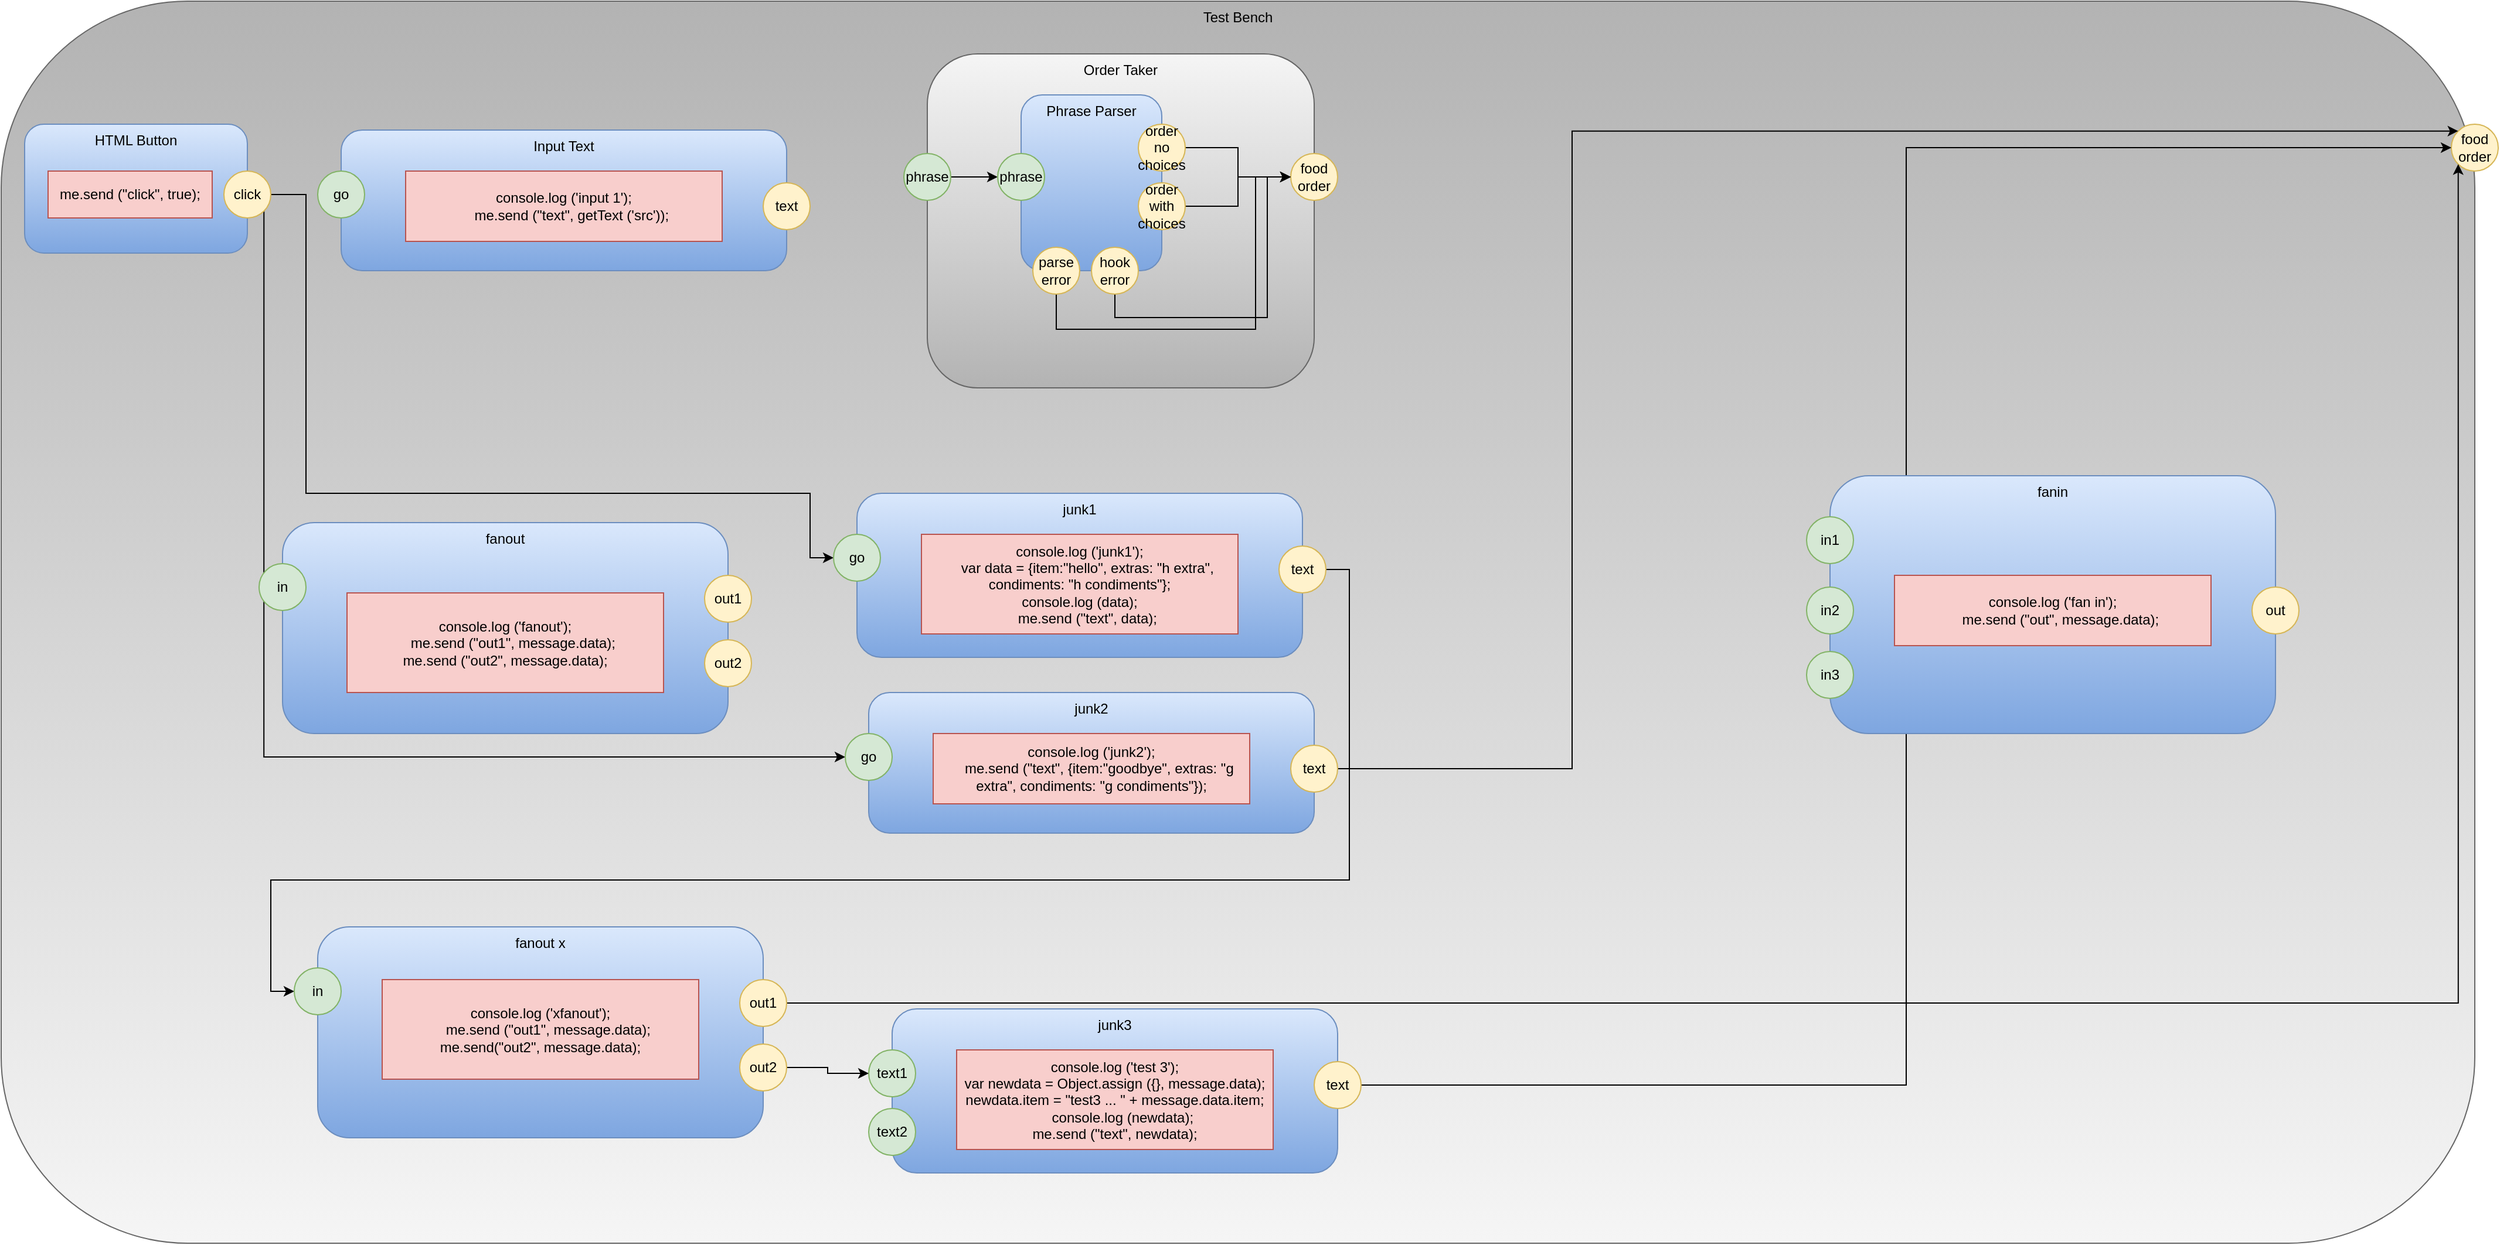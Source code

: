 <mxfile version="14.6.13" type="device"><diagram id="fo9xvGcHm88d3B_x5weG" name="testbench"><mxGraphModel dx="1460" dy="1662" grid="1" gridSize="10" guides="1" tooltips="1" connect="1" arrows="1" fold="1" page="1" pageScale="1" pageWidth="1100" pageHeight="850" math="0" shadow="0"><root><mxCell id="0"/><mxCell id="1" parent="0"/><mxCell id="TovHJiwwyZonmQ_bTznv-1" value="Test Bench" style="rounded=1;whiteSpace=wrap;html=1;horizontal=1;verticalAlign=top;gradientColor=#b3b3b3;fillColor=#f5f5f5;strokeColor=#666666;gradientDirection=north;" parent="1" vertex="1"><mxGeometry x="40" y="-780" width="2110" height="1060" as="geometry"/></mxCell><mxCell id="TovHJiwwyZonmQ_bTznv-2" value="Order Taker" style="rounded=1;whiteSpace=wrap;html=1;horizontal=1;verticalAlign=top;fillColor=#f5f5f5;strokeColor=#666666;gradientColor=#b3b3b3;" parent="1" vertex="1"><mxGeometry x="830" y="-735" width="330" height="285" as="geometry"/></mxCell><mxCell id="TovHJiwwyZonmQ_bTznv-7" value="food order" style="ellipse;whiteSpace=wrap;html=1;aspect=fixed;fillColor=#fff2cc;strokeColor=#d6b656;" parent="1" vertex="1"><mxGeometry x="1140" y="-650" width="40" height="40" as="geometry"/></mxCell><mxCell id="8fRTBHWT1LMxwT7S_JYk-12" style="edgeStyle=orthogonalEdgeStyle;rounded=0;orthogonalLoop=1;jettySize=auto;html=1;exitX=1;exitY=0.5;exitDx=0;exitDy=0;" parent="1" source="TovHJiwwyZonmQ_bTznv-10" target="8fRTBHWT1LMxwT7S_JYk-4" edge="1"><mxGeometry relative="1" as="geometry"/></mxCell><mxCell id="TovHJiwwyZonmQ_bTznv-10" value="phrase" style="ellipse;whiteSpace=wrap;html=1;aspect=fixed;fillColor=#d5e8d4;strokeColor=#82b366;" parent="1" vertex="1"><mxGeometry x="810" y="-650" width="40" height="40" as="geometry"/></mxCell><mxCell id="TovHJiwwyZonmQ_bTznv-13" value="HTML Button" style="rounded=1;whiteSpace=wrap;html=1;fillColor=#dae8fc;strokeColor=#6c8ebf;gradientColor=#7ea6e0;verticalAlign=top;" parent="1" vertex="1"><mxGeometry x="60" y="-675" width="190" height="110" as="geometry"/></mxCell><mxCell id="lLxG6PJgcpTXuLp3OtVY-76" style="edgeStyle=orthogonalEdgeStyle;rounded=0;orthogonalLoop=1;jettySize=auto;html=1;exitX=1;exitY=0.5;exitDx=0;exitDy=0;entryX=0;entryY=0.5;entryDx=0;entryDy=0;" edge="1" parent="1" source="TovHJiwwyZonmQ_bTznv-15" target="lLxG6PJgcpTXuLp3OtVY-25"><mxGeometry relative="1" as="geometry"><Array as="points"><mxPoint x="300" y="-615"/><mxPoint x="300" y="-360"/><mxPoint x="730" y="-360"/><mxPoint x="730" y="-305"/></Array></mxGeometry></mxCell><mxCell id="lLxG6PJgcpTXuLp3OtVY-77" style="edgeStyle=orthogonalEdgeStyle;rounded=0;orthogonalLoop=1;jettySize=auto;html=1;exitX=1;exitY=1;exitDx=0;exitDy=0;entryX=0;entryY=0.5;entryDx=0;entryDy=0;" edge="1" parent="1" source="TovHJiwwyZonmQ_bTznv-15" target="lLxG6PJgcpTXuLp3OtVY-32"><mxGeometry relative="1" as="geometry"><Array as="points"><mxPoint x="264" y="-135"/></Array></mxGeometry></mxCell><mxCell id="TovHJiwwyZonmQ_bTznv-15" value="click" style="ellipse;whiteSpace=wrap;html=1;aspect=fixed;fillColor=#fff2cc;strokeColor=#d6b656;" parent="1" vertex="1"><mxGeometry x="230" y="-635" width="40" height="40" as="geometry"/></mxCell><mxCell id="TovHJiwwyZonmQ_bTznv-16" value="Input Text" style="rounded=1;whiteSpace=wrap;html=1;fillColor=#dae8fc;strokeColor=#6c8ebf;gradientColor=#7ea6e0;verticalAlign=top;" parent="1" vertex="1"><mxGeometry x="330" y="-670" width="380" height="120" as="geometry"/></mxCell><mxCell id="TovHJiwwyZonmQ_bTznv-18" value="text" style="ellipse;whiteSpace=wrap;html=1;aspect=fixed;fillColor=#fff2cc;strokeColor=#d6b656;" parent="1" vertex="1"><mxGeometry x="690" y="-625" width="40" height="40" as="geometry"/></mxCell><mxCell id="TovHJiwwyZonmQ_bTznv-21" value="go" style="ellipse;whiteSpace=wrap;html=1;aspect=fixed;fillColor=#d5e8d4;strokeColor=#82b366;" parent="1" vertex="1"><mxGeometry x="310" y="-635" width="40" height="40" as="geometry"/></mxCell><mxCell id="TovHJiwwyZonmQ_bTznv-22" value="food order" style="ellipse;whiteSpace=wrap;html=1;aspect=fixed;fillColor=#fff2cc;strokeColor=#d6b656;" parent="1" vertex="1"><mxGeometry x="2130" y="-675" width="40" height="40" as="geometry"/></mxCell><mxCell id="8fRTBHWT1LMxwT7S_JYk-1" value="Phrase Parser" style="rounded=1;whiteSpace=wrap;html=1;gradientColor=#7ea6e0;fillColor=#dae8fc;strokeColor=#6c8ebf;verticalAlign=top;" parent="1" vertex="1"><mxGeometry x="910" y="-700" width="120" height="150" as="geometry"/></mxCell><mxCell id="8fRTBHWT1LMxwT7S_JYk-10" style="edgeStyle=orthogonalEdgeStyle;rounded=0;orthogonalLoop=1;jettySize=auto;html=1;exitX=1;exitY=0.5;exitDx=0;exitDy=0;" parent="1" source="8fRTBHWT1LMxwT7S_JYk-3" target="TovHJiwwyZonmQ_bTznv-7" edge="1"><mxGeometry relative="1" as="geometry"/></mxCell><mxCell id="8fRTBHWT1LMxwT7S_JYk-3" value="order no choices" style="ellipse;whiteSpace=wrap;html=1;aspect=fixed;fillColor=#fff2cc;strokeColor=#d6b656;" parent="1" vertex="1"><mxGeometry x="1010" y="-675" width="40" height="40" as="geometry"/></mxCell><mxCell id="8fRTBHWT1LMxwT7S_JYk-4" value="phrase" style="ellipse;whiteSpace=wrap;html=1;aspect=fixed;fillColor=#d5e8d4;strokeColor=#82b366;" parent="1" vertex="1"><mxGeometry x="890" y="-650" width="40" height="40" as="geometry"/></mxCell><mxCell id="8fRTBHWT1LMxwT7S_JYk-11" style="edgeStyle=orthogonalEdgeStyle;rounded=0;orthogonalLoop=1;jettySize=auto;html=1;exitX=1;exitY=0.5;exitDx=0;exitDy=0;" parent="1" source="8fRTBHWT1LMxwT7S_JYk-7" target="TovHJiwwyZonmQ_bTznv-7" edge="1"><mxGeometry relative="1" as="geometry"/></mxCell><mxCell id="8fRTBHWT1LMxwT7S_JYk-7" value="order with choices" style="ellipse;whiteSpace=wrap;html=1;aspect=fixed;fillColor=#fff2cc;strokeColor=#d6b656;" parent="1" vertex="1"><mxGeometry x="1010" y="-625" width="40" height="40" as="geometry"/></mxCell><mxCell id="SeB8fdTa3E1rDPtpntBL-6" style="edgeStyle=orthogonalEdgeStyle;rounded=0;orthogonalLoop=1;jettySize=auto;html=1;exitX=0.5;exitY=1;exitDx=0;exitDy=0;entryX=0;entryY=0.5;entryDx=0;entryDy=0;" parent="1" source="8fRTBHWT1LMxwT7S_JYk-8" target="TovHJiwwyZonmQ_bTznv-7" edge="1"><mxGeometry relative="1" as="geometry"><Array as="points"><mxPoint x="940" y="-500"/><mxPoint x="1110" y="-500"/><mxPoint x="1110" y="-630"/></Array></mxGeometry></mxCell><mxCell id="8fRTBHWT1LMxwT7S_JYk-8" value="parse error" style="ellipse;whiteSpace=wrap;html=1;aspect=fixed;fillColor=#fff2cc;strokeColor=#d6b656;" parent="1" vertex="1"><mxGeometry x="920" y="-570" width="40" height="40" as="geometry"/></mxCell><mxCell id="SeB8fdTa3E1rDPtpntBL-5" style="edgeStyle=orthogonalEdgeStyle;rounded=0;orthogonalLoop=1;jettySize=auto;html=1;exitX=0.5;exitY=1;exitDx=0;exitDy=0;entryX=0;entryY=0.5;entryDx=0;entryDy=0;" parent="1" source="8fRTBHWT1LMxwT7S_JYk-9" target="TovHJiwwyZonmQ_bTznv-7" edge="1"><mxGeometry relative="1" as="geometry"><Array as="points"><mxPoint x="990" y="-510"/><mxPoint x="1120" y="-510"/><mxPoint x="1120" y="-630"/></Array></mxGeometry></mxCell><mxCell id="8fRTBHWT1LMxwT7S_JYk-9" value="hook error" style="ellipse;whiteSpace=wrap;html=1;aspect=fixed;fillColor=#fff2cc;strokeColor=#d6b656;" parent="1" vertex="1"><mxGeometry x="970" y="-570" width="40" height="40" as="geometry"/></mxCell><mxCell id="d2PD9pr8LVU-TdM-kRBD-1" value="me.send (&quot;click&quot;, true);" style="rounded=0;whiteSpace=wrap;html=1;fillColor=#f8cecc;strokeColor=#b85450;" parent="1" vertex="1"><mxGeometry x="80" y="-635" width="140" height="40" as="geometry"/></mxCell><mxCell id="d2PD9pr8LVU-TdM-kRBD-3" value="&lt;div&gt;console.log ('input 1');&lt;/div&gt;&lt;div&gt;&amp;nbsp; &amp;nbsp; me.send (&quot;text&quot;, getText ('src'));&lt;/div&gt;" style="rounded=0;whiteSpace=wrap;html=1;fillColor=#f8cecc;strokeColor=#b85450;" parent="1" vertex="1"><mxGeometry x="385" y="-635" width="270" height="60" as="geometry"/></mxCell><mxCell id="lLxG6PJgcpTXuLp3OtVY-23" value="junk1" style="rounded=1;whiteSpace=wrap;html=1;fillColor=#dae8fc;strokeColor=#6c8ebf;gradientColor=#7ea6e0;verticalAlign=top;" vertex="1" parent="1"><mxGeometry x="770" y="-360" width="380" height="140" as="geometry"/></mxCell><mxCell id="lLxG6PJgcpTXuLp3OtVY-57" style="edgeStyle=orthogonalEdgeStyle;rounded=0;orthogonalLoop=1;jettySize=auto;html=1;exitX=1;exitY=0.5;exitDx=0;exitDy=0;entryX=0;entryY=0.5;entryDx=0;entryDy=0;" edge="1" parent="1" source="lLxG6PJgcpTXuLp3OtVY-24" target="lLxG6PJgcpTXuLp3OtVY-54"><mxGeometry relative="1" as="geometry"><Array as="points"><mxPoint x="1190" y="-295"/><mxPoint x="1190" y="-30"/><mxPoint x="270" y="-30"/><mxPoint x="270" y="65"/></Array></mxGeometry></mxCell><mxCell id="lLxG6PJgcpTXuLp3OtVY-24" value="text" style="ellipse;whiteSpace=wrap;html=1;aspect=fixed;fillColor=#fff2cc;strokeColor=#d6b656;" vertex="1" parent="1"><mxGeometry x="1130" y="-315" width="40" height="40" as="geometry"/></mxCell><mxCell id="lLxG6PJgcpTXuLp3OtVY-25" value="go" style="ellipse;whiteSpace=wrap;html=1;aspect=fixed;fillColor=#d5e8d4;strokeColor=#82b366;" vertex="1" parent="1"><mxGeometry x="750" y="-325" width="40" height="40" as="geometry"/></mxCell><mxCell id="lLxG6PJgcpTXuLp3OtVY-26" value="&lt;div&gt;console.log ('junk1');&lt;/div&gt;&lt;div&gt;&amp;nbsp; &amp;nbsp; var data = {item:&quot;hello&quot;, extras: &quot;h extra&quot;, condiments: &quot;h condiments&quot;};&lt;br&gt;&lt;/div&gt;&lt;div&gt;console.log (data);&lt;/div&gt;&amp;nbsp; &amp;nbsp; me.send (&quot;text&quot;, data);" style="rounded=0;whiteSpace=wrap;html=1;fillColor=#f8cecc;strokeColor=#b85450;" vertex="1" parent="1"><mxGeometry x="825" y="-325" width="270" height="85" as="geometry"/></mxCell><mxCell id="lLxG6PJgcpTXuLp3OtVY-30" value="junk2" style="rounded=1;whiteSpace=wrap;html=1;fillColor=#dae8fc;strokeColor=#6c8ebf;gradientColor=#7ea6e0;verticalAlign=top;" vertex="1" parent="1"><mxGeometry x="780" y="-190" width="380" height="120" as="geometry"/></mxCell><mxCell id="lLxG6PJgcpTXuLp3OtVY-75" style="edgeStyle=orthogonalEdgeStyle;rounded=0;orthogonalLoop=1;jettySize=auto;html=1;exitX=1;exitY=0.5;exitDx=0;exitDy=0;entryX=0;entryY=0;entryDx=0;entryDy=0;" edge="1" parent="1" source="lLxG6PJgcpTXuLp3OtVY-31" target="TovHJiwwyZonmQ_bTznv-22"><mxGeometry relative="1" as="geometry"><Array as="points"><mxPoint x="1380" y="-125"/><mxPoint x="1380" y="-669"/></Array></mxGeometry></mxCell><mxCell id="lLxG6PJgcpTXuLp3OtVY-31" value="text" style="ellipse;whiteSpace=wrap;html=1;aspect=fixed;fillColor=#fff2cc;strokeColor=#d6b656;" vertex="1" parent="1"><mxGeometry x="1140" y="-145" width="40" height="40" as="geometry"/></mxCell><mxCell id="lLxG6PJgcpTXuLp3OtVY-32" value="go" style="ellipse;whiteSpace=wrap;html=1;aspect=fixed;fillColor=#d5e8d4;strokeColor=#82b366;" vertex="1" parent="1"><mxGeometry x="760" y="-155" width="40" height="40" as="geometry"/></mxCell><mxCell id="lLxG6PJgcpTXuLp3OtVY-33" value="&lt;div&gt;console.log ('junk2');&lt;/div&gt;&lt;div&gt;&amp;nbsp; &amp;nbsp; me.send (&quot;text&quot;, {item:&quot;goodbye&quot;, extras: &quot;g extra&quot;, condiments: &quot;g condiments&quot;});&lt;/div&gt;" style="rounded=0;whiteSpace=wrap;html=1;fillColor=#f8cecc;strokeColor=#b85450;" vertex="1" parent="1"><mxGeometry x="835" y="-155" width="270" height="60" as="geometry"/></mxCell><mxCell id="lLxG6PJgcpTXuLp3OtVY-36" value="junk3" style="rounded=1;whiteSpace=wrap;html=1;fillColor=#dae8fc;strokeColor=#6c8ebf;gradientColor=#7ea6e0;verticalAlign=top;" vertex="1" parent="1"><mxGeometry x="800" y="80" width="380" height="140" as="geometry"/></mxCell><mxCell id="lLxG6PJgcpTXuLp3OtVY-73" style="edgeStyle=orthogonalEdgeStyle;rounded=0;orthogonalLoop=1;jettySize=auto;html=1;exitX=1;exitY=0.5;exitDx=0;exitDy=0;entryX=0;entryY=0.5;entryDx=0;entryDy=0;" edge="1" parent="1" source="lLxG6PJgcpTXuLp3OtVY-37" target="TovHJiwwyZonmQ_bTznv-22"><mxGeometry relative="1" as="geometry"/></mxCell><mxCell id="lLxG6PJgcpTXuLp3OtVY-37" value="text" style="ellipse;whiteSpace=wrap;html=1;aspect=fixed;fillColor=#fff2cc;strokeColor=#d6b656;" vertex="1" parent="1"><mxGeometry x="1160" y="125" width="40" height="40" as="geometry"/></mxCell><mxCell id="lLxG6PJgcpTXuLp3OtVY-38" value="text1" style="ellipse;whiteSpace=wrap;html=1;aspect=fixed;fillColor=#d5e8d4;strokeColor=#82b366;" vertex="1" parent="1"><mxGeometry x="780" y="115" width="40" height="40" as="geometry"/></mxCell><mxCell id="lLxG6PJgcpTXuLp3OtVY-39" value="&lt;div&gt;console.log ('test 3');&lt;/div&gt;&lt;div&gt;var newdata = Object.assign ({}, message.data);&lt;/div&gt;&lt;div&gt;newdata.item = &quot;test3 ... &quot; + message.data.item;&lt;/div&gt;&lt;div&gt;&amp;nbsp; &amp;nbsp; console.log (newdata);&lt;/div&gt;&lt;div&gt;me.send (&quot;text&quot;, newdata);&lt;/div&gt;" style="rounded=0;whiteSpace=wrap;html=1;fillColor=#f8cecc;strokeColor=#b85450;" vertex="1" parent="1"><mxGeometry x="855" y="115" width="270" height="85" as="geometry"/></mxCell><mxCell id="lLxG6PJgcpTXuLp3OtVY-40" value="text2" style="ellipse;whiteSpace=wrap;html=1;aspect=fixed;fillColor=#d5e8d4;strokeColor=#82b366;" vertex="1" parent="1"><mxGeometry x="780" y="165" width="40" height="40" as="geometry"/></mxCell><mxCell id="lLxG6PJgcpTXuLp3OtVY-43" value="fanout" style="rounded=1;whiteSpace=wrap;html=1;fillColor=#dae8fc;strokeColor=#6c8ebf;gradientColor=#7ea6e0;verticalAlign=top;" vertex="1" parent="1"><mxGeometry x="280" y="-335" width="380" height="180" as="geometry"/></mxCell><mxCell id="lLxG6PJgcpTXuLp3OtVY-44" value="out1" style="ellipse;whiteSpace=wrap;html=1;aspect=fixed;fillColor=#fff2cc;strokeColor=#d6b656;" vertex="1" parent="1"><mxGeometry x="640" y="-290" width="40" height="40" as="geometry"/></mxCell><mxCell id="lLxG6PJgcpTXuLp3OtVY-45" value="in" style="ellipse;whiteSpace=wrap;html=1;aspect=fixed;fillColor=#d5e8d4;strokeColor=#82b366;" vertex="1" parent="1"><mxGeometry x="260" y="-300" width="40" height="40" as="geometry"/></mxCell><mxCell id="lLxG6PJgcpTXuLp3OtVY-46" value="&lt;div&gt;console.log ('fanout');&lt;/div&gt;&lt;div&gt;&amp;nbsp; &amp;nbsp; me.send (&quot;out1&quot;, message.data);&lt;/div&gt;&lt;div&gt;me.send (&quot;out2&quot;, message.data);&lt;/div&gt;" style="rounded=0;whiteSpace=wrap;html=1;fillColor=#f8cecc;strokeColor=#b85450;" vertex="1" parent="1"><mxGeometry x="335" y="-275" width="270" height="85" as="geometry"/></mxCell><mxCell id="lLxG6PJgcpTXuLp3OtVY-48" value="out2" style="ellipse;whiteSpace=wrap;html=1;aspect=fixed;fillColor=#fff2cc;strokeColor=#d6b656;" vertex="1" parent="1"><mxGeometry x="640" y="-235" width="40" height="40" as="geometry"/></mxCell><mxCell id="lLxG6PJgcpTXuLp3OtVY-52" value="fanout x" style="rounded=1;whiteSpace=wrap;html=1;fillColor=#dae8fc;strokeColor=#6c8ebf;gradientColor=#7ea6e0;verticalAlign=top;" vertex="1" parent="1"><mxGeometry x="310" y="10" width="380" height="180" as="geometry"/></mxCell><mxCell id="lLxG6PJgcpTXuLp3OtVY-74" style="edgeStyle=orthogonalEdgeStyle;rounded=0;orthogonalLoop=1;jettySize=auto;html=1;exitX=1;exitY=0.5;exitDx=0;exitDy=0;entryX=0;entryY=1;entryDx=0;entryDy=0;" edge="1" parent="1" source="lLxG6PJgcpTXuLp3OtVY-53" target="TovHJiwwyZonmQ_bTznv-22"><mxGeometry relative="1" as="geometry"/></mxCell><mxCell id="lLxG6PJgcpTXuLp3OtVY-53" value="out1" style="ellipse;whiteSpace=wrap;html=1;aspect=fixed;fillColor=#fff2cc;strokeColor=#d6b656;" vertex="1" parent="1"><mxGeometry x="670" y="55" width="40" height="40" as="geometry"/></mxCell><mxCell id="lLxG6PJgcpTXuLp3OtVY-54" value="in" style="ellipse;whiteSpace=wrap;html=1;aspect=fixed;fillColor=#d5e8d4;strokeColor=#82b366;" vertex="1" parent="1"><mxGeometry x="290" y="45" width="40" height="40" as="geometry"/></mxCell><mxCell id="lLxG6PJgcpTXuLp3OtVY-59" style="edgeStyle=orthogonalEdgeStyle;rounded=0;orthogonalLoop=1;jettySize=auto;html=1;exitX=1;exitY=0.5;exitDx=0;exitDy=0;entryX=0;entryY=0.5;entryDx=0;entryDy=0;" edge="1" parent="1" source="lLxG6PJgcpTXuLp3OtVY-56" target="lLxG6PJgcpTXuLp3OtVY-38"><mxGeometry relative="1" as="geometry"/></mxCell><mxCell id="lLxG6PJgcpTXuLp3OtVY-56" value="out2" style="ellipse;whiteSpace=wrap;html=1;aspect=fixed;fillColor=#fff2cc;strokeColor=#d6b656;" vertex="1" parent="1"><mxGeometry x="670" y="110" width="40" height="40" as="geometry"/></mxCell><mxCell id="lLxG6PJgcpTXuLp3OtVY-60" value="fanin" style="rounded=1;whiteSpace=wrap;html=1;fillColor=#dae8fc;strokeColor=#6c8ebf;gradientColor=#7ea6e0;verticalAlign=top;" vertex="1" parent="1"><mxGeometry x="1600" y="-375" width="380" height="220" as="geometry"/></mxCell><mxCell id="lLxG6PJgcpTXuLp3OtVY-61" value="out" style="ellipse;whiteSpace=wrap;html=1;aspect=fixed;fillColor=#fff2cc;strokeColor=#d6b656;" vertex="1" parent="1"><mxGeometry x="1960" y="-280" width="40" height="40" as="geometry"/></mxCell><mxCell id="lLxG6PJgcpTXuLp3OtVY-62" value="in1" style="ellipse;whiteSpace=wrap;html=1;aspect=fixed;fillColor=#d5e8d4;strokeColor=#82b366;" vertex="1" parent="1"><mxGeometry x="1580" y="-340" width="40" height="40" as="geometry"/></mxCell><mxCell id="lLxG6PJgcpTXuLp3OtVY-63" value="&lt;div&gt;console.log ('fan in');&lt;/div&gt;&lt;div&gt;&amp;nbsp; &amp;nbsp; me.send (&quot;out&quot;, message.data);&lt;/div&gt;" style="rounded=0;whiteSpace=wrap;html=1;fillColor=#f8cecc;strokeColor=#b85450;" vertex="1" parent="1"><mxGeometry x="1655" y="-290" width="270" height="60" as="geometry"/></mxCell><mxCell id="lLxG6PJgcpTXuLp3OtVY-65" value="in2" style="ellipse;whiteSpace=wrap;html=1;aspect=fixed;fillColor=#d5e8d4;strokeColor=#82b366;" vertex="1" parent="1"><mxGeometry x="1580" y="-280" width="40" height="40" as="geometry"/></mxCell><mxCell id="lLxG6PJgcpTXuLp3OtVY-66" value="in3" style="ellipse;whiteSpace=wrap;html=1;aspect=fixed;fillColor=#d5e8d4;strokeColor=#82b366;" vertex="1" parent="1"><mxGeometry x="1580" y="-225" width="40" height="40" as="geometry"/></mxCell><mxCell id="lLxG6PJgcpTXuLp3OtVY-72" value="&lt;div&gt;console.log ('xfanout');&lt;/div&gt;&lt;div&gt;&amp;nbsp; &amp;nbsp; me.send (&quot;out1&quot;, message.data);&lt;/div&gt;&lt;div&gt;me.send(&quot;out2&quot;, message.data);&lt;/div&gt;" style="rounded=0;whiteSpace=wrap;html=1;fillColor=#f8cecc;strokeColor=#b85450;" vertex="1" parent="1"><mxGeometry x="365" y="55" width="270" height="85" as="geometry"/></mxCell></root></mxGraphModel></diagram></mxfile>